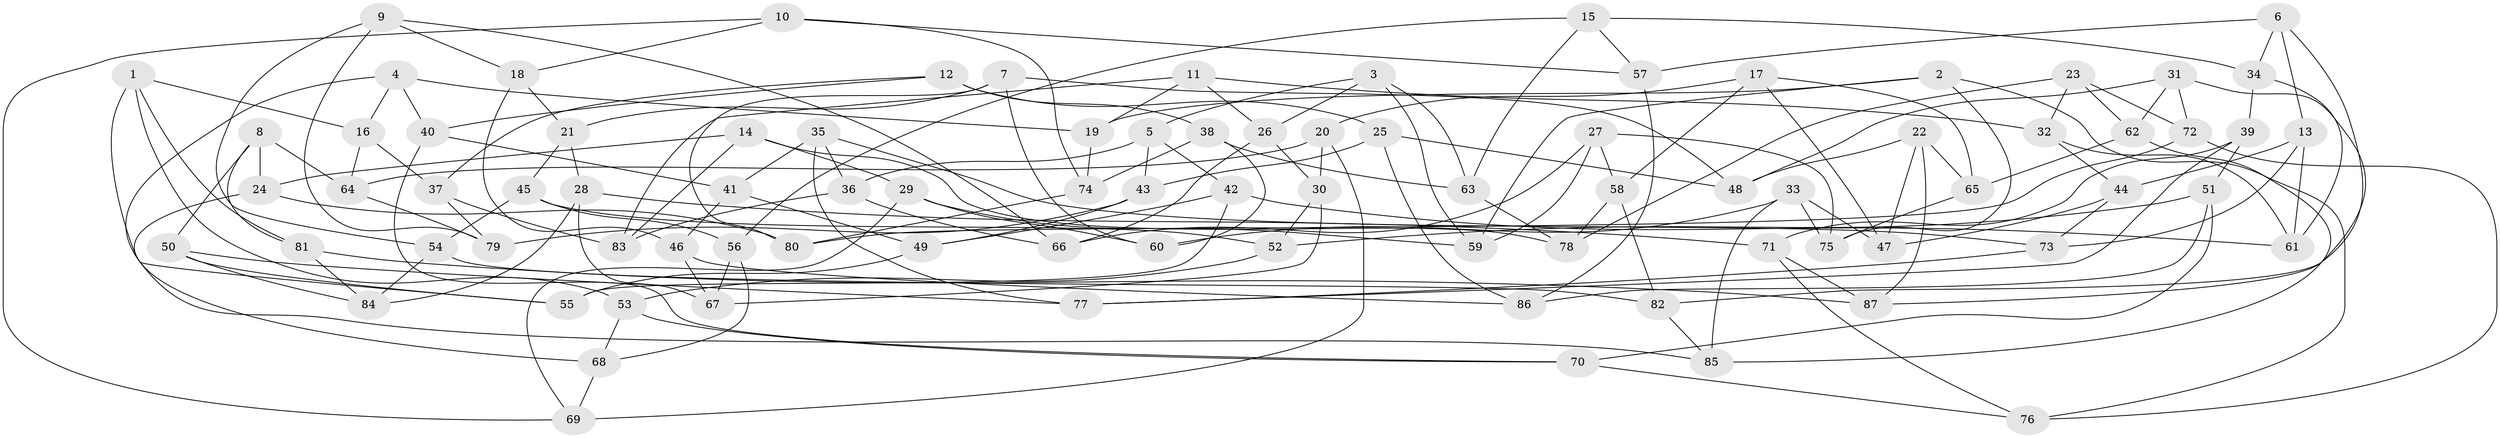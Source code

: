 // coarse degree distribution, {6: 0.6153846153846154, 4: 0.3076923076923077, 5: 0.057692307692307696, 3: 0.019230769230769232}
// Generated by graph-tools (version 1.1) at 2025/24/03/03/25 07:24:23]
// undirected, 87 vertices, 174 edges
graph export_dot {
graph [start="1"]
  node [color=gray90,style=filled];
  1;
  2;
  3;
  4;
  5;
  6;
  7;
  8;
  9;
  10;
  11;
  12;
  13;
  14;
  15;
  16;
  17;
  18;
  19;
  20;
  21;
  22;
  23;
  24;
  25;
  26;
  27;
  28;
  29;
  30;
  31;
  32;
  33;
  34;
  35;
  36;
  37;
  38;
  39;
  40;
  41;
  42;
  43;
  44;
  45;
  46;
  47;
  48;
  49;
  50;
  51;
  52;
  53;
  54;
  55;
  56;
  57;
  58;
  59;
  60;
  61;
  62;
  63;
  64;
  65;
  66;
  67;
  68;
  69;
  70;
  71;
  72;
  73;
  74;
  75;
  76;
  77;
  78;
  79;
  80;
  81;
  82;
  83;
  84;
  85;
  86;
  87;
  1 -- 81;
  1 -- 55;
  1 -- 53;
  1 -- 16;
  2 -- 59;
  2 -- 19;
  2 -- 75;
  2 -- 76;
  3 -- 5;
  3 -- 26;
  3 -- 59;
  3 -- 63;
  4 -- 16;
  4 -- 19;
  4 -- 40;
  4 -- 85;
  5 -- 36;
  5 -- 42;
  5 -- 43;
  6 -- 82;
  6 -- 13;
  6 -- 57;
  6 -- 34;
  7 -- 80;
  7 -- 48;
  7 -- 21;
  7 -- 60;
  8 -- 24;
  8 -- 81;
  8 -- 64;
  8 -- 50;
  9 -- 54;
  9 -- 18;
  9 -- 79;
  9 -- 66;
  10 -- 74;
  10 -- 69;
  10 -- 57;
  10 -- 18;
  11 -- 26;
  11 -- 19;
  11 -- 83;
  11 -- 32;
  12 -- 38;
  12 -- 37;
  12 -- 25;
  12 -- 40;
  13 -- 73;
  13 -- 61;
  13 -- 44;
  14 -- 78;
  14 -- 83;
  14 -- 24;
  14 -- 29;
  15 -- 63;
  15 -- 34;
  15 -- 56;
  15 -- 57;
  16 -- 37;
  16 -- 64;
  17 -- 65;
  17 -- 20;
  17 -- 47;
  17 -- 58;
  18 -- 21;
  18 -- 46;
  19 -- 74;
  20 -- 64;
  20 -- 30;
  20 -- 69;
  21 -- 28;
  21 -- 45;
  22 -- 87;
  22 -- 47;
  22 -- 65;
  22 -- 48;
  23 -- 78;
  23 -- 32;
  23 -- 62;
  23 -- 72;
  24 -- 80;
  24 -- 68;
  25 -- 43;
  25 -- 48;
  25 -- 86;
  26 -- 30;
  26 -- 66;
  27 -- 75;
  27 -- 59;
  27 -- 66;
  27 -- 58;
  28 -- 71;
  28 -- 84;
  28 -- 67;
  29 -- 60;
  29 -- 69;
  29 -- 59;
  30 -- 52;
  30 -- 67;
  31 -- 62;
  31 -- 48;
  31 -- 72;
  31 -- 87;
  32 -- 61;
  32 -- 44;
  33 -- 47;
  33 -- 85;
  33 -- 60;
  33 -- 75;
  34 -- 39;
  34 -- 61;
  35 -- 41;
  35 -- 73;
  35 -- 77;
  35 -- 36;
  36 -- 66;
  36 -- 83;
  37 -- 83;
  37 -- 79;
  38 -- 60;
  38 -- 74;
  38 -- 63;
  39 -- 71;
  39 -- 51;
  39 -- 77;
  40 -- 41;
  40 -- 70;
  41 -- 46;
  41 -- 49;
  42 -- 49;
  42 -- 55;
  42 -- 61;
  43 -- 49;
  43 -- 79;
  44 -- 47;
  44 -- 73;
  45 -- 52;
  45 -- 56;
  45 -- 54;
  46 -- 86;
  46 -- 67;
  49 -- 55;
  50 -- 77;
  50 -- 84;
  50 -- 55;
  51 -- 86;
  51 -- 70;
  51 -- 52;
  52 -- 53;
  53 -- 68;
  53 -- 70;
  54 -- 82;
  54 -- 84;
  56 -- 67;
  56 -- 68;
  57 -- 86;
  58 -- 82;
  58 -- 78;
  62 -- 65;
  62 -- 85;
  63 -- 78;
  64 -- 79;
  65 -- 75;
  68 -- 69;
  70 -- 76;
  71 -- 87;
  71 -- 76;
  72 -- 80;
  72 -- 76;
  73 -- 77;
  74 -- 80;
  81 -- 84;
  81 -- 87;
  82 -- 85;
}
